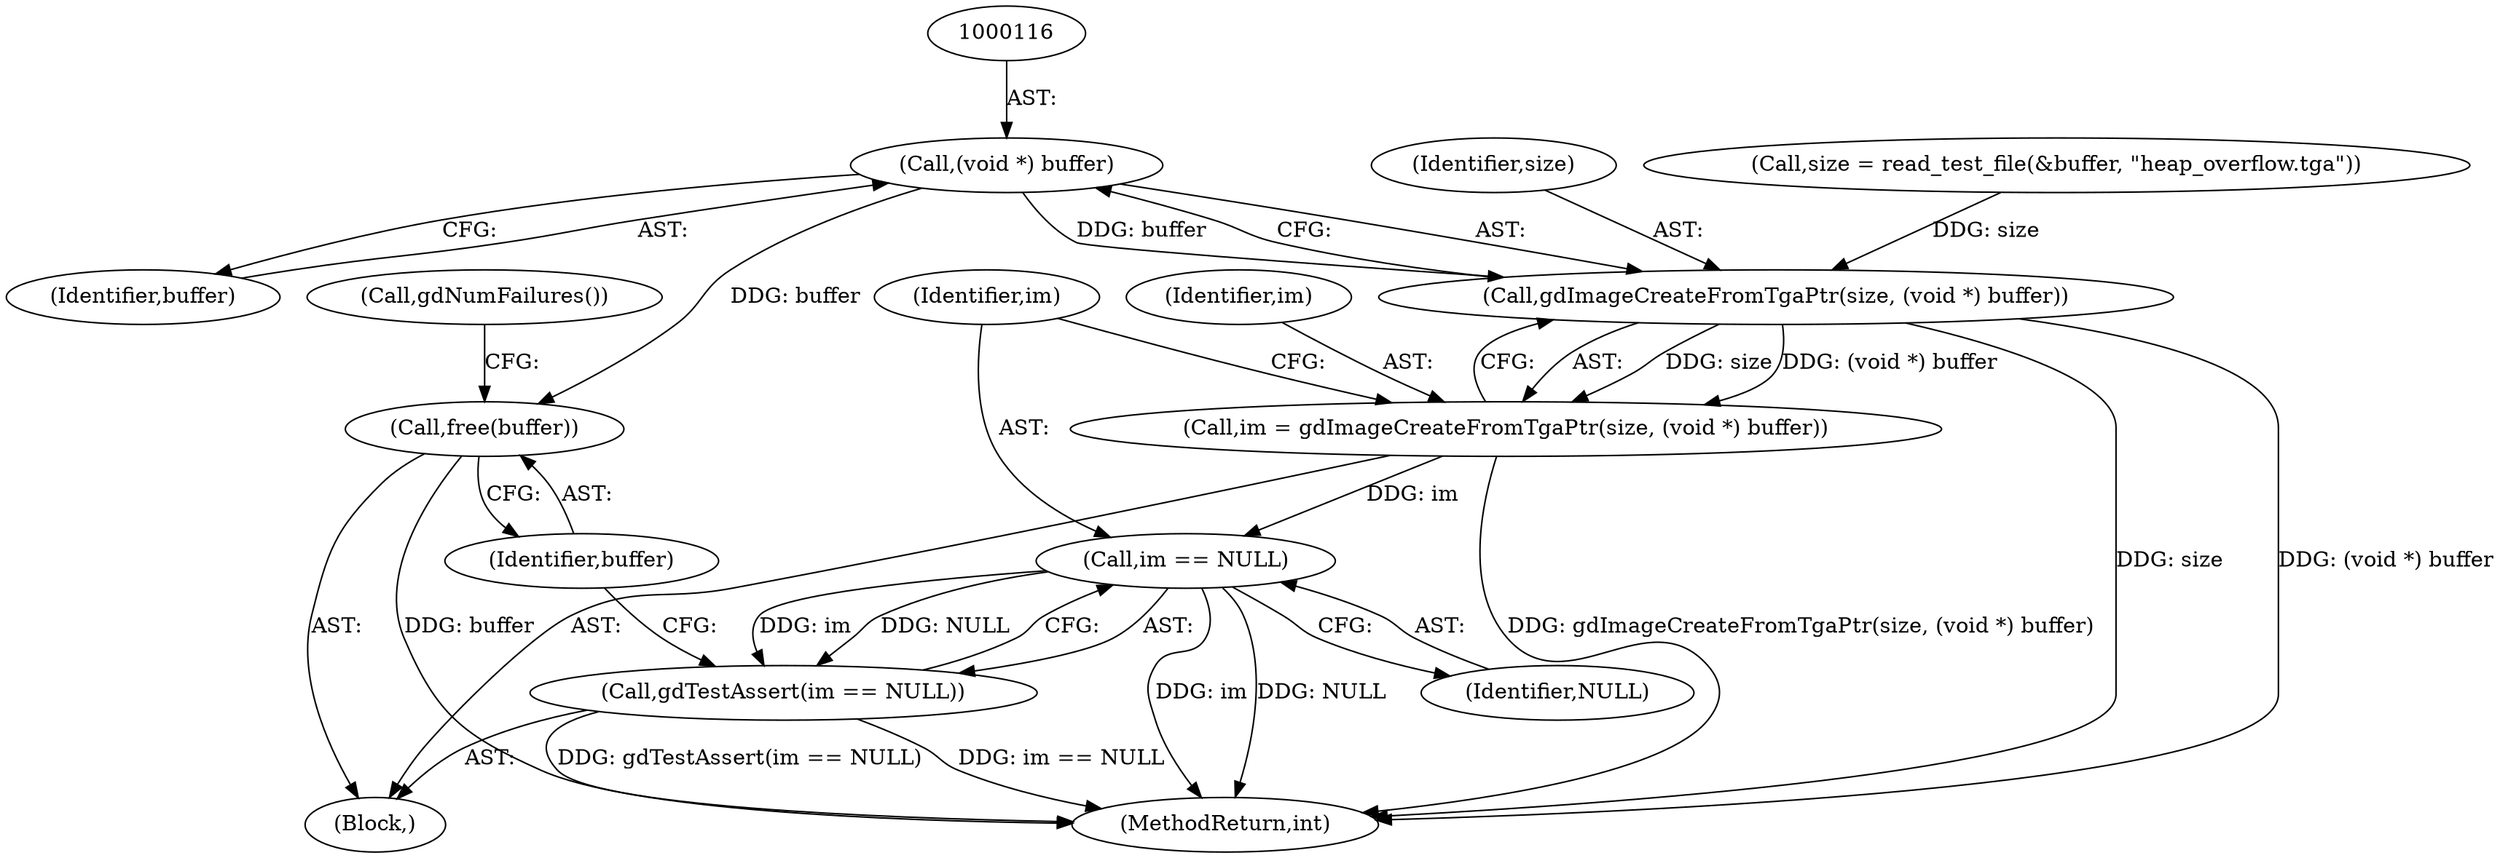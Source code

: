 digraph "0_libgd_58b6dde319c301b0eae27d12e2a659e067d80558_0@pointer" {
"1000115" [label="(Call,(void *) buffer)"];
"1000113" [label="(Call,gdImageCreateFromTgaPtr(size, (void *) buffer))"];
"1000111" [label="(Call,im = gdImageCreateFromTgaPtr(size, (void *) buffer))"];
"1000119" [label="(Call,im == NULL)"];
"1000118" [label="(Call,gdTestAssert(im == NULL))"];
"1000122" [label="(Call,free(buffer))"];
"1000101" [label="(Block,)"];
"1000120" [label="(Identifier,im)"];
"1000115" [label="(Call,(void *) buffer)"];
"1000126" [label="(MethodReturn,int)"];
"1000119" [label="(Call,im == NULL)"];
"1000112" [label="(Identifier,im)"];
"1000114" [label="(Identifier,size)"];
"1000121" [label="(Identifier,NULL)"];
"1000123" [label="(Identifier,buffer)"];
"1000117" [label="(Identifier,buffer)"];
"1000111" [label="(Call,im = gdImageCreateFromTgaPtr(size, (void *) buffer))"];
"1000105" [label="(Call,size = read_test_file(&buffer, \"heap_overflow.tga\"))"];
"1000118" [label="(Call,gdTestAssert(im == NULL))"];
"1000113" [label="(Call,gdImageCreateFromTgaPtr(size, (void *) buffer))"];
"1000125" [label="(Call,gdNumFailures())"];
"1000122" [label="(Call,free(buffer))"];
"1000115" -> "1000113"  [label="AST: "];
"1000115" -> "1000117"  [label="CFG: "];
"1000116" -> "1000115"  [label="AST: "];
"1000117" -> "1000115"  [label="AST: "];
"1000113" -> "1000115"  [label="CFG: "];
"1000115" -> "1000113"  [label="DDG: buffer"];
"1000115" -> "1000122"  [label="DDG: buffer"];
"1000113" -> "1000111"  [label="AST: "];
"1000114" -> "1000113"  [label="AST: "];
"1000111" -> "1000113"  [label="CFG: "];
"1000113" -> "1000126"  [label="DDG: size"];
"1000113" -> "1000126"  [label="DDG: (void *) buffer"];
"1000113" -> "1000111"  [label="DDG: size"];
"1000113" -> "1000111"  [label="DDG: (void *) buffer"];
"1000105" -> "1000113"  [label="DDG: size"];
"1000111" -> "1000101"  [label="AST: "];
"1000112" -> "1000111"  [label="AST: "];
"1000120" -> "1000111"  [label="CFG: "];
"1000111" -> "1000126"  [label="DDG: gdImageCreateFromTgaPtr(size, (void *) buffer)"];
"1000111" -> "1000119"  [label="DDG: im"];
"1000119" -> "1000118"  [label="AST: "];
"1000119" -> "1000121"  [label="CFG: "];
"1000120" -> "1000119"  [label="AST: "];
"1000121" -> "1000119"  [label="AST: "];
"1000118" -> "1000119"  [label="CFG: "];
"1000119" -> "1000126"  [label="DDG: NULL"];
"1000119" -> "1000126"  [label="DDG: im"];
"1000119" -> "1000118"  [label="DDG: im"];
"1000119" -> "1000118"  [label="DDG: NULL"];
"1000118" -> "1000101"  [label="AST: "];
"1000123" -> "1000118"  [label="CFG: "];
"1000118" -> "1000126"  [label="DDG: gdTestAssert(im == NULL)"];
"1000118" -> "1000126"  [label="DDG: im == NULL"];
"1000122" -> "1000101"  [label="AST: "];
"1000122" -> "1000123"  [label="CFG: "];
"1000123" -> "1000122"  [label="AST: "];
"1000125" -> "1000122"  [label="CFG: "];
"1000122" -> "1000126"  [label="DDG: buffer"];
}
